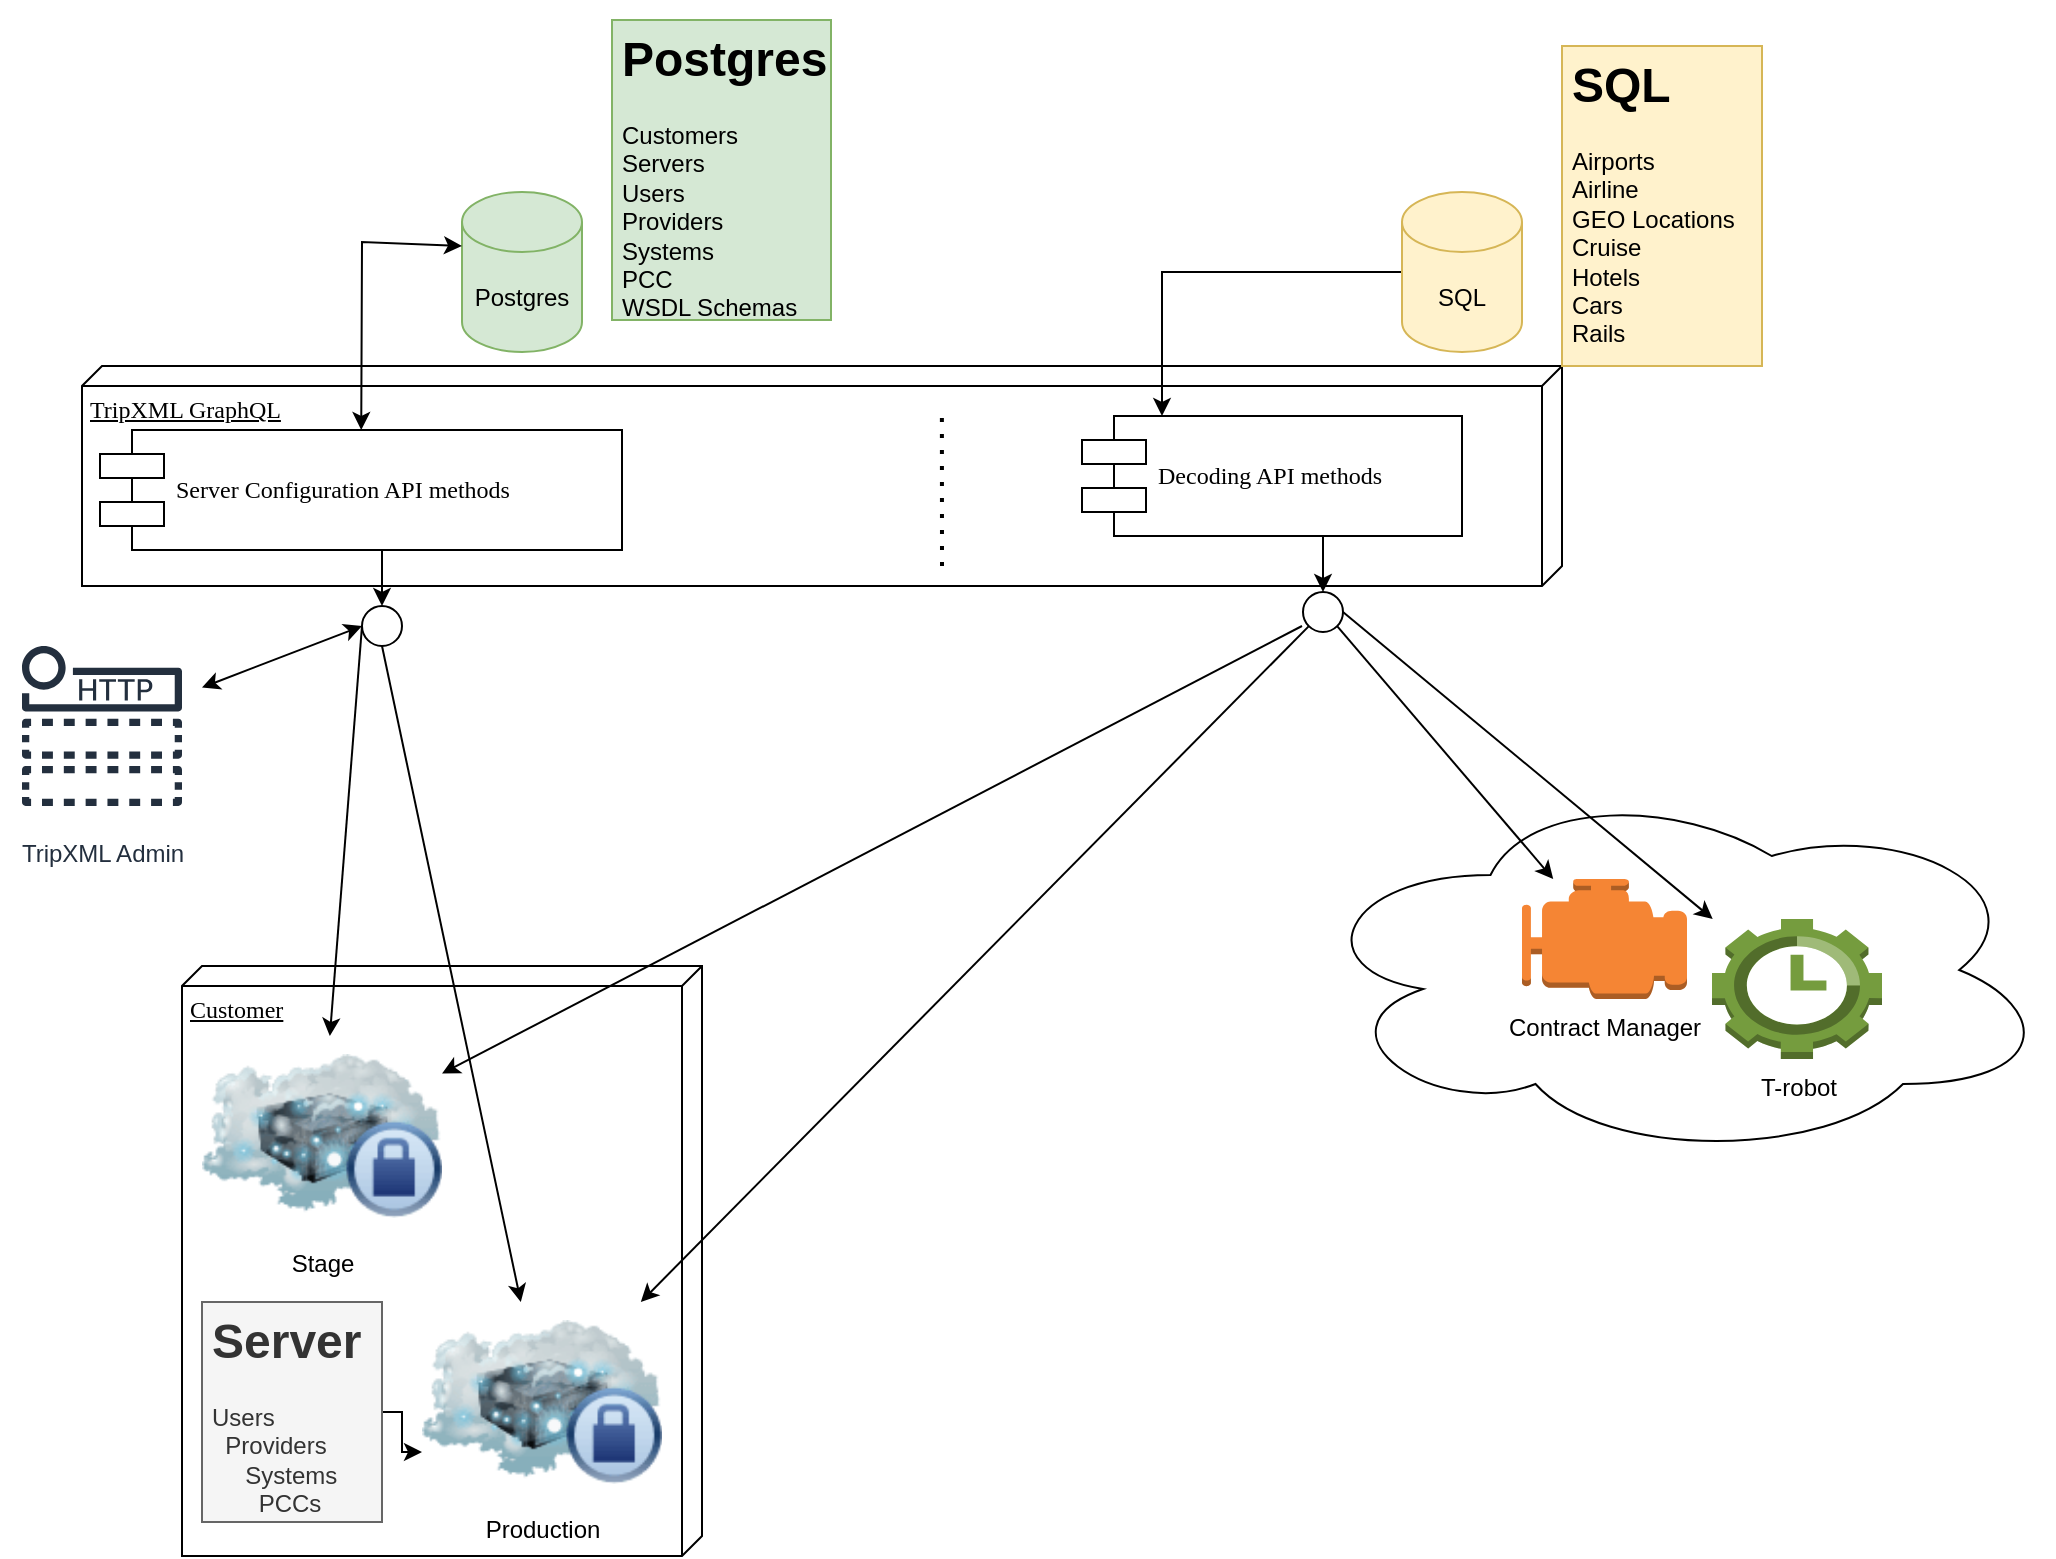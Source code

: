 <mxfile version="18.1.3" type="github">
  <diagram name="Page-1" id="5f0bae14-7c28-e335-631c-24af17079c00">
    <mxGraphModel dx="1422" dy="762" grid="1" gridSize="10" guides="1" tooltips="1" connect="1" arrows="1" fold="1" page="1" pageScale="1" pageWidth="1100" pageHeight="850" background="none" math="0" shadow="0">
      <root>
        <mxCell id="0" />
        <mxCell id="1" parent="0" />
        <mxCell id="39150e848f15840c-1" value="TripXML GraphQL" style="verticalAlign=top;align=left;spacingTop=8;spacingLeft=2;spacingRight=12;shape=cube;size=10;direction=south;fontStyle=4;html=1;rounded=0;shadow=0;comic=0;labelBackgroundColor=none;strokeWidth=1;fontFamily=Verdana;fontSize=12" parent="1" vertex="1">
          <mxGeometry x="85" y="183" width="740" height="110" as="geometry" />
        </mxCell>
        <mxCell id="39150e848f15840c-3" value="Customer" style="verticalAlign=top;align=left;spacingTop=8;spacingLeft=2;spacingRight=12;shape=cube;size=10;direction=south;fontStyle=4;html=1;rounded=0;shadow=0;comic=0;labelBackgroundColor=none;strokeWidth=1;fontFamily=Verdana;fontSize=12" parent="1" vertex="1">
          <mxGeometry x="135" y="483" width="260" height="295" as="geometry" />
        </mxCell>
        <mxCell id="S-nyKYHqi0cGhIQpScfs-20" style="edgeStyle=orthogonalEdgeStyle;rounded=0;orthogonalLoop=1;jettySize=auto;html=1;exitX=0.5;exitY=1;exitDx=0;exitDy=0;entryX=0.5;entryY=0;entryDx=0;entryDy=0;" parent="1" source="39150e848f15840c-5" target="S-nyKYHqi0cGhIQpScfs-8" edge="1">
          <mxGeometry relative="1" as="geometry" />
        </mxCell>
        <mxCell id="39150e848f15840c-5" value="Server Configuration API methods" style="shape=component;align=left;spacingLeft=36;rounded=0;shadow=0;comic=0;labelBackgroundColor=none;strokeWidth=1;fontFamily=Verdana;fontSize=12;html=1;" parent="1" vertex="1">
          <mxGeometry x="94" y="215" width="261" height="60" as="geometry" />
        </mxCell>
        <mxCell id="S-nyKYHqi0cGhIQpScfs-1" value="Postgres" style="shape=cylinder3;whiteSpace=wrap;html=1;boundedLbl=1;backgroundOutline=1;size=15;fillColor=#d5e8d4;strokeColor=#82b366;" parent="1" vertex="1">
          <mxGeometry x="275" y="96" width="60" height="80" as="geometry" />
        </mxCell>
        <mxCell id="S-nyKYHqi0cGhIQpScfs-38" style="edgeStyle=elbowEdgeStyle;rounded=0;orthogonalLoop=1;jettySize=auto;html=1;exitX=0;exitY=0.5;exitDx=0;exitDy=0;exitPerimeter=0;" parent="1" source="S-nyKYHqi0cGhIQpScfs-2" target="S-nyKYHqi0cGhIQpScfs-4" edge="1">
          <mxGeometry relative="1" as="geometry">
            <Array as="points">
              <mxPoint x="625" y="153" />
            </Array>
          </mxGeometry>
        </mxCell>
        <mxCell id="S-nyKYHqi0cGhIQpScfs-2" value="SQL" style="shape=cylinder3;whiteSpace=wrap;html=1;boundedLbl=1;backgroundOutline=1;size=15;fillColor=#fff2cc;strokeColor=#d6b656;" parent="1" vertex="1">
          <mxGeometry x="745" y="96" width="60" height="80" as="geometry" />
        </mxCell>
        <mxCell id="S-nyKYHqi0cGhIQpScfs-4" value="Decoding API methods" style="shape=component;align=left;spacingLeft=36;rounded=0;shadow=0;comic=0;labelBackgroundColor=none;strokeWidth=1;fontFamily=Verdana;fontSize=12;html=1;" parent="1" vertex="1">
          <mxGeometry x="585" y="208" width="190" height="60" as="geometry" />
        </mxCell>
        <mxCell id="S-nyKYHqi0cGhIQpScfs-5" value="" style="endArrow=none;dashed=1;html=1;dashPattern=1 3;strokeWidth=2;rounded=0;entryX=0.273;entryY=0.419;entryDx=0;entryDy=0;entryPerimeter=0;" parent="1" edge="1">
          <mxGeometry width="50" height="50" relative="1" as="geometry">
            <mxPoint x="515" y="283" as="sourcePoint" />
            <mxPoint x="514.94" y="203.03" as="targetPoint" />
          </mxGeometry>
        </mxCell>
        <mxCell id="S-nyKYHqi0cGhIQpScfs-8" value="" style="ellipse;whiteSpace=wrap;html=1;rounded=0;shadow=0;comic=0;labelBackgroundColor=none;strokeWidth=1;fontFamily=Verdana;fontSize=12;align=center;" parent="1" vertex="1">
          <mxGeometry x="225" y="303" width="20" height="20" as="geometry" />
        </mxCell>
        <mxCell id="S-nyKYHqi0cGhIQpScfs-29" value="Stage" style="image;html=1;image=img/lib/clip_art/networking/Cloud_Server_Private_128x128.png" parent="1" vertex="1">
          <mxGeometry x="145" y="518" width="120" height="100" as="geometry" />
        </mxCell>
        <mxCell id="S-nyKYHqi0cGhIQpScfs-30" value="Production" style="image;html=1;image=img/lib/clip_art/networking/Cloud_Server_Private_128x128.png" parent="1" vertex="1">
          <mxGeometry x="255" y="651" width="120" height="100" as="geometry" />
        </mxCell>
        <mxCell id="S-nyKYHqi0cGhIQpScfs-34" style="edgeStyle=orthogonalEdgeStyle;rounded=0;orthogonalLoop=1;jettySize=auto;html=1;exitX=0.5;exitY=1;exitDx=0;exitDy=0;entryX=0.5;entryY=0;entryDx=0;entryDy=0;" parent="1" target="S-nyKYHqi0cGhIQpScfs-35" edge="1">
          <mxGeometry relative="1" as="geometry">
            <mxPoint x="695" y="268" as="sourcePoint" />
          </mxGeometry>
        </mxCell>
        <mxCell id="S-nyKYHqi0cGhIQpScfs-35" value="" style="ellipse;whiteSpace=wrap;html=1;rounded=0;shadow=0;comic=0;labelBackgroundColor=none;strokeWidth=1;fontFamily=Verdana;fontSize=12;align=center;" parent="1" vertex="1">
          <mxGeometry x="695.5" y="296" width="20" height="20" as="geometry" />
        </mxCell>
        <mxCell id="S-nyKYHqi0cGhIQpScfs-36" value="" style="endArrow=classic;html=1;rounded=0;exitX=0;exitY=0.5;exitDx=0;exitDy=0;" parent="1" source="S-nyKYHqi0cGhIQpScfs-8" target="S-nyKYHqi0cGhIQpScfs-29" edge="1">
          <mxGeometry width="50" height="50" relative="1" as="geometry">
            <mxPoint x="555" y="503" as="sourcePoint" />
            <mxPoint x="605" y="453" as="targetPoint" />
          </mxGeometry>
        </mxCell>
        <mxCell id="S-nyKYHqi0cGhIQpScfs-37" value="" style="endArrow=classic;html=1;rounded=0;exitX=0.5;exitY=1;exitDx=0;exitDy=0;" parent="1" source="S-nyKYHqi0cGhIQpScfs-8" target="S-nyKYHqi0cGhIQpScfs-30" edge="1">
          <mxGeometry width="50" height="50" relative="1" as="geometry">
            <mxPoint x="555" y="503" as="sourcePoint" />
            <mxPoint x="605" y="453" as="targetPoint" />
          </mxGeometry>
        </mxCell>
        <mxCell id="S-nyKYHqi0cGhIQpScfs-42" style="edgeStyle=elbowEdgeStyle;rounded=0;orthogonalLoop=1;jettySize=auto;html=1;entryX=0;entryY=0.75;entryDx=0;entryDy=0;" parent="1" source="S-nyKYHqi0cGhIQpScfs-40" target="S-nyKYHqi0cGhIQpScfs-30" edge="1">
          <mxGeometry relative="1" as="geometry" />
        </mxCell>
        <mxCell id="S-nyKYHqi0cGhIQpScfs-40" value="&lt;h1&gt;Server&lt;/h1&gt;&lt;p&gt;Users&lt;br&gt;&amp;nbsp; Providers&lt;br&gt;&amp;nbsp; &amp;nbsp; &amp;nbsp;Systems&lt;br&gt;&amp;nbsp; &amp;nbsp; &amp;nbsp; &amp;nbsp;PCCs&lt;/p&gt;" style="text;html=1;strokeColor=#666666;fillColor=#f5f5f5;spacing=5;spacingTop=-20;whiteSpace=wrap;overflow=hidden;rounded=0;fontColor=#333333;" parent="1" vertex="1">
          <mxGeometry x="145" y="651" width="90" height="110" as="geometry" />
        </mxCell>
        <mxCell id="S-nyKYHqi0cGhIQpScfs-43" value="TripXML Admin" style="sketch=0;outlineConnect=0;fontColor=#232F3E;gradientColor=none;strokeColor=#232F3E;fillColor=#ffffff;dashed=0;verticalLabelPosition=bottom;verticalAlign=top;align=center;html=1;fontSize=12;fontStyle=0;aspect=fixed;shape=mxgraph.aws4.resourceIcon;resIcon=mxgraph.aws4.http_notification;" parent="1" vertex="1">
          <mxGeometry x="45" y="313" width="100" height="100" as="geometry" />
        </mxCell>
        <mxCell id="S-nyKYHqi0cGhIQpScfs-45" value="" style="endArrow=classic;startArrow=classic;html=1;rounded=0;" parent="1" target="S-nyKYHqi0cGhIQpScfs-43" edge="1">
          <mxGeometry width="50" height="50" relative="1" as="geometry">
            <mxPoint x="225" y="313" as="sourcePoint" />
            <mxPoint x="605" y="453" as="targetPoint" />
          </mxGeometry>
        </mxCell>
        <mxCell id="S-nyKYHqi0cGhIQpScfs-46" value="" style="endArrow=classic;html=1;rounded=0;" parent="1" target="S-nyKYHqi0cGhIQpScfs-29" edge="1">
          <mxGeometry width="50" height="50" relative="1" as="geometry">
            <mxPoint x="695" y="313" as="sourcePoint" />
            <mxPoint x="605" y="453" as="targetPoint" />
          </mxGeometry>
        </mxCell>
        <mxCell id="S-nyKYHqi0cGhIQpScfs-47" value="" style="endArrow=classic;html=1;rounded=0;exitX=0;exitY=1;exitDx=0;exitDy=0;" parent="1" source="S-nyKYHqi0cGhIQpScfs-35" target="S-nyKYHqi0cGhIQpScfs-30" edge="1">
          <mxGeometry width="50" height="50" relative="1" as="geometry">
            <mxPoint x="555" y="503" as="sourcePoint" />
            <mxPoint x="605" y="453" as="targetPoint" />
          </mxGeometry>
        </mxCell>
        <mxCell id="S-nyKYHqi0cGhIQpScfs-56" value="" style="endArrow=classic;startArrow=classic;html=1;rounded=0;" parent="1" source="39150e848f15840c-5" edge="1">
          <mxGeometry width="50" height="50" relative="1" as="geometry">
            <mxPoint x="595" y="663" as="sourcePoint" />
            <mxPoint x="275" y="123" as="targetPoint" />
            <Array as="points">
              <mxPoint x="225" y="121" />
            </Array>
          </mxGeometry>
        </mxCell>
        <mxCell id="4bImhPP7mC5-an95w_Qq-2" value="" style="ellipse;shape=cloud;whiteSpace=wrap;html=1;" vertex="1" parent="1">
          <mxGeometry x="695.5" y="390" width="375" height="190" as="geometry" />
        </mxCell>
        <mxCell id="SVt2OxgqQpg5DrYb4KZv-1" value="&lt;h1&gt;SQL&lt;/h1&gt;&lt;p&gt;Airports&lt;br&gt;Airline&lt;br&gt;GEO Locations&lt;br&gt;Cruise&lt;br&gt;Hotels&lt;br&gt;Cars&lt;br&gt;Rails&lt;/p&gt;" style="text;html=1;strokeColor=#d6b656;fillColor=#fff2cc;spacing=5;spacingTop=-20;whiteSpace=wrap;overflow=hidden;rounded=0;" parent="1" vertex="1">
          <mxGeometry x="825" y="23" width="100" height="160" as="geometry" />
        </mxCell>
        <mxCell id="SVt2OxgqQpg5DrYb4KZv-2" value="&lt;h1&gt;Postgres&lt;/h1&gt;&lt;p&gt;Customers&lt;br&gt;Servers&lt;br&gt;Users&lt;br&gt;Providers&lt;br&gt;Systems&lt;br&gt;PCC&lt;br&gt;WSDL Schemas&lt;/p&gt;" style="text;html=1;strokeColor=#82b366;fillColor=#d5e8d4;spacing=5;spacingTop=-20;whiteSpace=wrap;overflow=hidden;rounded=0;" parent="1" vertex="1">
          <mxGeometry x="350" y="10" width="109.5" height="150" as="geometry" />
        </mxCell>
        <mxCell id="S-nyKYHqi0cGhIQpScfs-48" value="T-robot" style="outlineConnect=0;dashed=0;verticalLabelPosition=bottom;verticalAlign=top;align=center;html=1;shape=mxgraph.aws3.maintenance_window;fillColor=#759C3E;gradientColor=none;" parent="1" vertex="1">
          <mxGeometry x="900" y="459.5" width="85" height="70" as="geometry" />
        </mxCell>
        <mxCell id="S-nyKYHqi0cGhIQpScfs-49" value="Contract Manager" style="outlineConnect=0;dashed=0;verticalLabelPosition=bottom;verticalAlign=top;align=center;html=1;shape=mxgraph.aws3.emr_engine;fillColor=#F58534;gradientColor=none;" parent="1" vertex="1">
          <mxGeometry x="805" y="439.5" width="82.5" height="60" as="geometry" />
        </mxCell>
        <mxCell id="S-nyKYHqi0cGhIQpScfs-54" value="" style="endArrow=classic;html=1;rounded=0;exitX=1;exitY=0.5;exitDx=0;exitDy=0;" parent="1" source="S-nyKYHqi0cGhIQpScfs-35" target="S-nyKYHqi0cGhIQpScfs-48" edge="1">
          <mxGeometry width="50" height="50" relative="1" as="geometry">
            <mxPoint x="555" y="503" as="sourcePoint" />
            <mxPoint x="945" y="508" as="targetPoint" />
          </mxGeometry>
        </mxCell>
        <mxCell id="S-nyKYHqi0cGhIQpScfs-55" value="" style="endArrow=classic;html=1;rounded=0;exitX=1;exitY=1;exitDx=0;exitDy=0;" parent="1" source="S-nyKYHqi0cGhIQpScfs-35" target="S-nyKYHqi0cGhIQpScfs-49" edge="1">
          <mxGeometry width="50" height="50" relative="1" as="geometry">
            <mxPoint x="555" y="503" as="sourcePoint" />
            <mxPoint x="605" y="453" as="targetPoint" />
          </mxGeometry>
        </mxCell>
      </root>
    </mxGraphModel>
  </diagram>
</mxfile>

